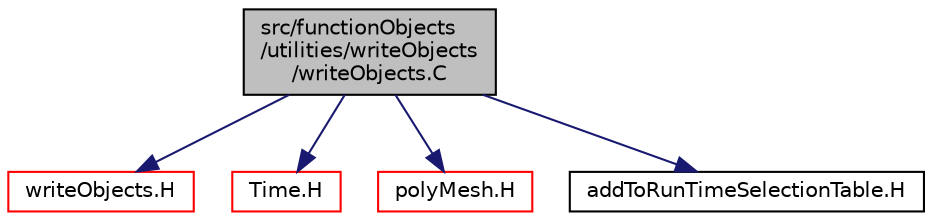 digraph "src/functionObjects/utilities/writeObjects/writeObjects.C"
{
  bgcolor="transparent";
  edge [fontname="Helvetica",fontsize="10",labelfontname="Helvetica",labelfontsize="10"];
  node [fontname="Helvetica",fontsize="10",shape=record];
  Node0 [label="src/functionObjects\l/utilities/writeObjects\l/writeObjects.C",height=0.2,width=0.4,color="black", fillcolor="grey75", style="filled", fontcolor="black"];
  Node0 -> Node1 [color="midnightblue",fontsize="10",style="solid",fontname="Helvetica"];
  Node1 [label="writeObjects.H",height=0.2,width=0.4,color="red",URL="$a04994.html"];
  Node0 -> Node85 [color="midnightblue",fontsize="10",style="solid",fontname="Helvetica"];
  Node85 [label="Time.H",height=0.2,width=0.4,color="red",URL="$a10025.html"];
  Node0 -> Node176 [color="midnightblue",fontsize="10",style="solid",fontname="Helvetica"];
  Node176 [label="polyMesh.H",height=0.2,width=0.4,color="red",URL="$a12398.html"];
  Node0 -> Node275 [color="midnightblue",fontsize="10",style="solid",fontname="Helvetica"];
  Node275 [label="addToRunTimeSelectionTable.H",height=0.2,width=0.4,color="black",URL="$a09989.html",tooltip="Macros for easy insertion into run-time selection tables. "];
}
